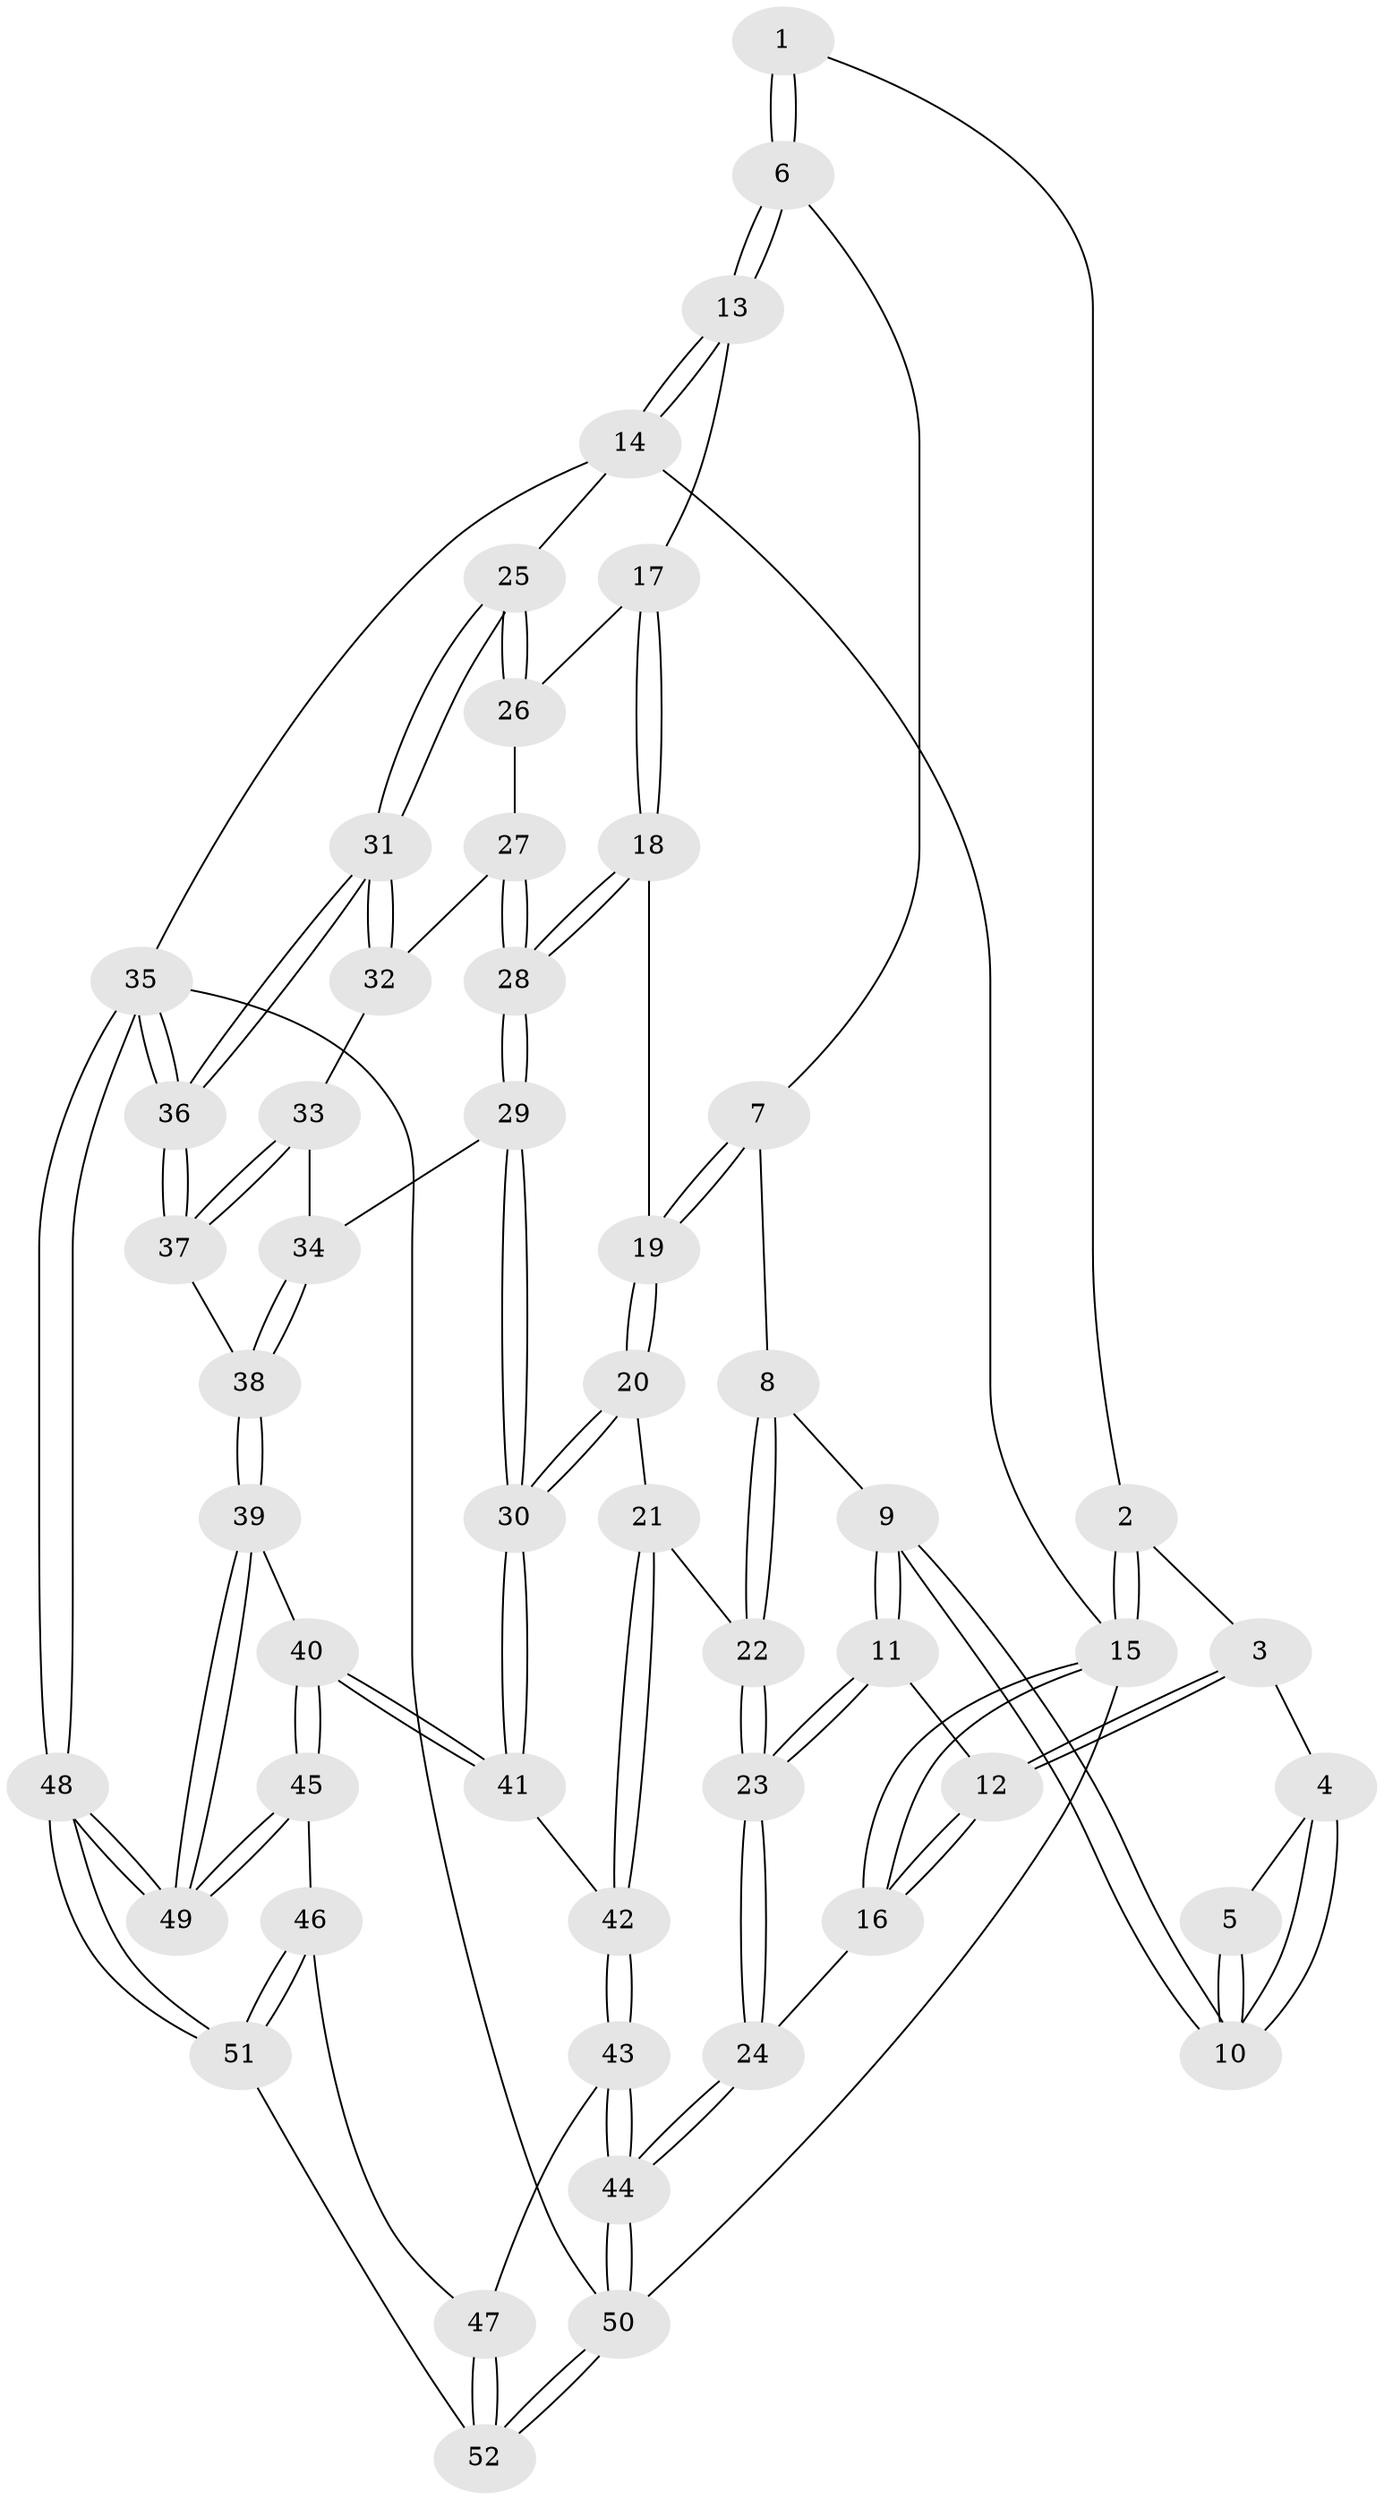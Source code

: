 // coarse degree distribution, {2: 0.0625, 5: 0.25, 4: 0.25, 3: 0.375, 6: 0.0625}
// Generated by graph-tools (version 1.1) at 2025/38/03/04/25 23:38:20]
// undirected, 52 vertices, 127 edges
graph export_dot {
  node [color=gray90,style=filled];
  1 [pos="+0.2585286262248372+0"];
  2 [pos="+0+0"];
  3 [pos="+0.09626218625829175+0"];
  4 [pos="+0.2240655344701734+0.05388566521371287"];
  5 [pos="+0.25291111535809135+0"];
  6 [pos="+0.6017910863591316+0"];
  7 [pos="+0.5344430516801116+0"];
  8 [pos="+0.3858250483631165+0.10840200366034008"];
  9 [pos="+0.29489949155131556+0.15180071431143602"];
  10 [pos="+0.2914204750083747+0.14531355990605188"];
  11 [pos="+0.2798598722151105+0.16857913166977365"];
  12 [pos="+0.1291769819316247+0.10206781147313915"];
  13 [pos="+0.8798451183814735+0"];
  14 [pos="+1+0"];
  15 [pos="+0+0"];
  16 [pos="+0+0.3437458136818676"];
  17 [pos="+0.7842626113540863+0.20781435847924756"];
  18 [pos="+0.7735576171730965+0.2393918123424604"];
  19 [pos="+0.5626180360721094+0.20174308881761432"];
  20 [pos="+0.5457759631475646+0.4019154805878788"];
  21 [pos="+0.5438041749951933+0.40271137573559584"];
  22 [pos="+0.46977975183064197+0.40481751650809067"];
  23 [pos="+0.1899168573497993+0.4670522570793972"];
  24 [pos="+0.06848771804175538+0.5605962839231919"];
  25 [pos="+1+0.03552648722316088"];
  26 [pos="+0.9216189468228557+0.2773497772488711"];
  27 [pos="+0.8445074447912905+0.36246217352277504"];
  28 [pos="+0.7587788634199786+0.3739615223121276"];
  29 [pos="+0.7365048605071762+0.40015378413833286"];
  30 [pos="+0.6628516367684774+0.42314758958131904"];
  31 [pos="+1+0.368451111262499"];
  32 [pos="+0.9677940695077253+0.39542163460696134"];
  33 [pos="+0.9228873179611357+0.46900603695219145"];
  34 [pos="+0.7866379162764157+0.45496954602343864"];
  35 [pos="+1+1"];
  36 [pos="+1+0.6901376700859929"];
  37 [pos="+0.9637380287598363+0.668579666893266"];
  38 [pos="+0.9211230630160302+0.6715670008114462"];
  39 [pos="+0.7921428114297946+0.7419903171749043"];
  40 [pos="+0.7471815916932841+0.7433322708847928"];
  41 [pos="+0.7006133511760686+0.6983676895896206"];
  42 [pos="+0.5286744365750388+0.6710369257394158"];
  43 [pos="+0.33833427706659686+0.7835429031141498"];
  44 [pos="+0.017415667245566913+0.8138713695514772"];
  45 [pos="+0.6822842895080923+0.8331491066692265"];
  46 [pos="+0.6519072850925764+0.8700170762350513"];
  47 [pos="+0.5713308266566067+0.8761133113686566"];
  48 [pos="+1+1"];
  49 [pos="+0.926890058100266+1"];
  50 [pos="+0+1"];
  51 [pos="+0.7495881131242171+1"];
  52 [pos="+0.4826429578452586+1"];
  1 -- 2;
  1 -- 6;
  1 -- 6;
  2 -- 3;
  2 -- 15;
  2 -- 15;
  3 -- 4;
  3 -- 12;
  3 -- 12;
  4 -- 5;
  4 -- 10;
  4 -- 10;
  5 -- 10;
  5 -- 10;
  6 -- 7;
  6 -- 13;
  6 -- 13;
  7 -- 8;
  7 -- 19;
  7 -- 19;
  8 -- 9;
  8 -- 22;
  8 -- 22;
  9 -- 10;
  9 -- 10;
  9 -- 11;
  9 -- 11;
  11 -- 12;
  11 -- 23;
  11 -- 23;
  12 -- 16;
  12 -- 16;
  13 -- 14;
  13 -- 14;
  13 -- 17;
  14 -- 15;
  14 -- 25;
  14 -- 35;
  15 -- 16;
  15 -- 16;
  15 -- 50;
  16 -- 24;
  17 -- 18;
  17 -- 18;
  17 -- 26;
  18 -- 19;
  18 -- 28;
  18 -- 28;
  19 -- 20;
  19 -- 20;
  20 -- 21;
  20 -- 30;
  20 -- 30;
  21 -- 22;
  21 -- 42;
  21 -- 42;
  22 -- 23;
  22 -- 23;
  23 -- 24;
  23 -- 24;
  24 -- 44;
  24 -- 44;
  25 -- 26;
  25 -- 26;
  25 -- 31;
  25 -- 31;
  26 -- 27;
  27 -- 28;
  27 -- 28;
  27 -- 32;
  28 -- 29;
  28 -- 29;
  29 -- 30;
  29 -- 30;
  29 -- 34;
  30 -- 41;
  30 -- 41;
  31 -- 32;
  31 -- 32;
  31 -- 36;
  31 -- 36;
  32 -- 33;
  33 -- 34;
  33 -- 37;
  33 -- 37;
  34 -- 38;
  34 -- 38;
  35 -- 36;
  35 -- 36;
  35 -- 48;
  35 -- 48;
  35 -- 50;
  36 -- 37;
  36 -- 37;
  37 -- 38;
  38 -- 39;
  38 -- 39;
  39 -- 40;
  39 -- 49;
  39 -- 49;
  40 -- 41;
  40 -- 41;
  40 -- 45;
  40 -- 45;
  41 -- 42;
  42 -- 43;
  42 -- 43;
  43 -- 44;
  43 -- 44;
  43 -- 47;
  44 -- 50;
  44 -- 50;
  45 -- 46;
  45 -- 49;
  45 -- 49;
  46 -- 47;
  46 -- 51;
  46 -- 51;
  47 -- 52;
  47 -- 52;
  48 -- 49;
  48 -- 49;
  48 -- 51;
  48 -- 51;
  50 -- 52;
  50 -- 52;
  51 -- 52;
}
